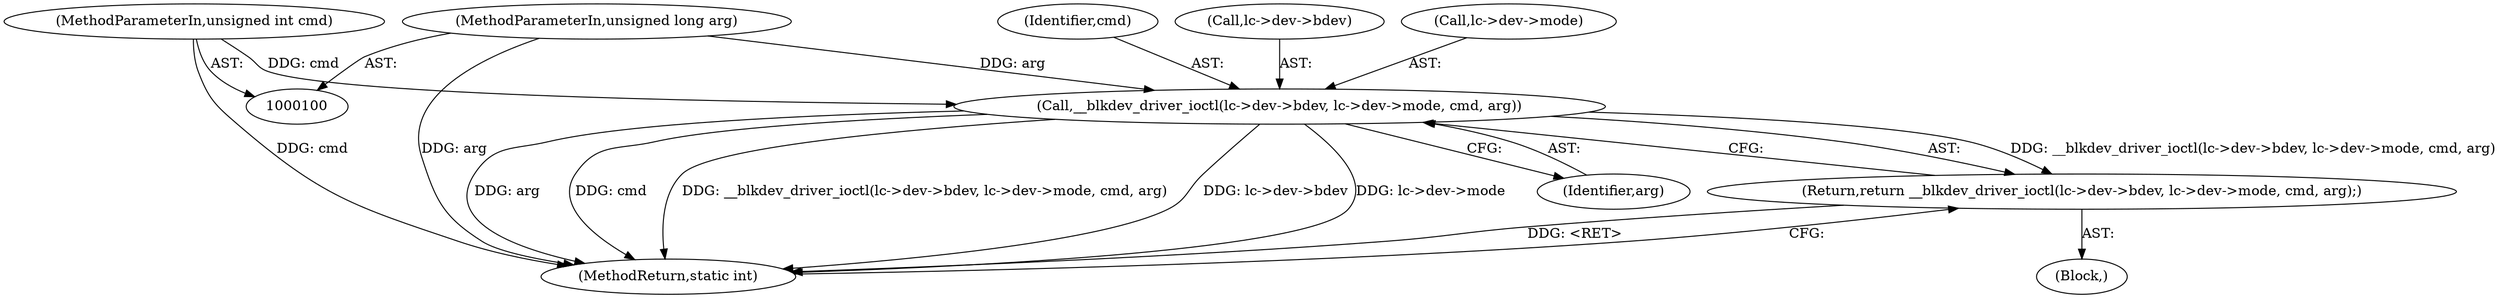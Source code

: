 digraph "1_linux_ec8013beddd717d1740cfefb1a9b900deef85462_0@pointer" {
"1000114" [label="(Call,__blkdev_driver_ioctl(lc->dev->bdev, lc->dev->mode, cmd, arg))"];
"1000102" [label="(MethodParameterIn,unsigned int cmd)"];
"1000103" [label="(MethodParameterIn,unsigned long arg)"];
"1000113" [label="(Return,return __blkdev_driver_ioctl(lc->dev->bdev, lc->dev->mode, cmd, arg);)"];
"1000102" [label="(MethodParameterIn,unsigned int cmd)"];
"1000113" [label="(Return,return __blkdev_driver_ioctl(lc->dev->bdev, lc->dev->mode, cmd, arg);)"];
"1000125" [label="(Identifier,cmd)"];
"1000115" [label="(Call,lc->dev->bdev)"];
"1000114" [label="(Call,__blkdev_driver_ioctl(lc->dev->bdev, lc->dev->mode, cmd, arg))"];
"1000103" [label="(MethodParameterIn,unsigned long arg)"];
"1000120" [label="(Call,lc->dev->mode)"];
"1000104" [label="(Block,)"];
"1000127" [label="(MethodReturn,static int)"];
"1000126" [label="(Identifier,arg)"];
"1000114" -> "1000113"  [label="AST: "];
"1000114" -> "1000126"  [label="CFG: "];
"1000115" -> "1000114"  [label="AST: "];
"1000120" -> "1000114"  [label="AST: "];
"1000125" -> "1000114"  [label="AST: "];
"1000126" -> "1000114"  [label="AST: "];
"1000113" -> "1000114"  [label="CFG: "];
"1000114" -> "1000127"  [label="DDG: arg"];
"1000114" -> "1000127"  [label="DDG: cmd"];
"1000114" -> "1000127"  [label="DDG: __blkdev_driver_ioctl(lc->dev->bdev, lc->dev->mode, cmd, arg)"];
"1000114" -> "1000127"  [label="DDG: lc->dev->bdev"];
"1000114" -> "1000127"  [label="DDG: lc->dev->mode"];
"1000114" -> "1000113"  [label="DDG: __blkdev_driver_ioctl(lc->dev->bdev, lc->dev->mode, cmd, arg)"];
"1000102" -> "1000114"  [label="DDG: cmd"];
"1000103" -> "1000114"  [label="DDG: arg"];
"1000102" -> "1000100"  [label="AST: "];
"1000102" -> "1000127"  [label="DDG: cmd"];
"1000103" -> "1000100"  [label="AST: "];
"1000103" -> "1000127"  [label="DDG: arg"];
"1000113" -> "1000104"  [label="AST: "];
"1000127" -> "1000113"  [label="CFG: "];
"1000113" -> "1000127"  [label="DDG: <RET>"];
}
